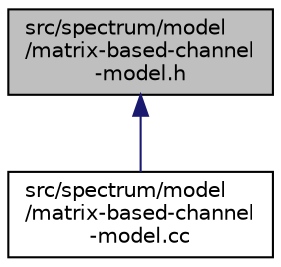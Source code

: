 digraph "src/spectrum/model/matrix-based-channel-model.h"
{
 // LATEX_PDF_SIZE
  edge [fontname="Helvetica",fontsize="10",labelfontname="Helvetica",labelfontsize="10"];
  node [fontname="Helvetica",fontsize="10",shape=record];
  Node1 [label="src/spectrum/model\l/matrix-based-channel\l-model.h",height=0.2,width=0.4,color="black", fillcolor="grey75", style="filled", fontcolor="black",tooltip=" "];
  Node1 -> Node2 [dir="back",color="midnightblue",fontsize="10",style="solid",fontname="Helvetica"];
  Node2 [label="src/spectrum/model\l/matrix-based-channel\l-model.cc",height=0.2,width=0.4,color="black", fillcolor="white", style="filled",URL="$matrix-based-channel-model_8cc.html",tooltip=" "];
}
